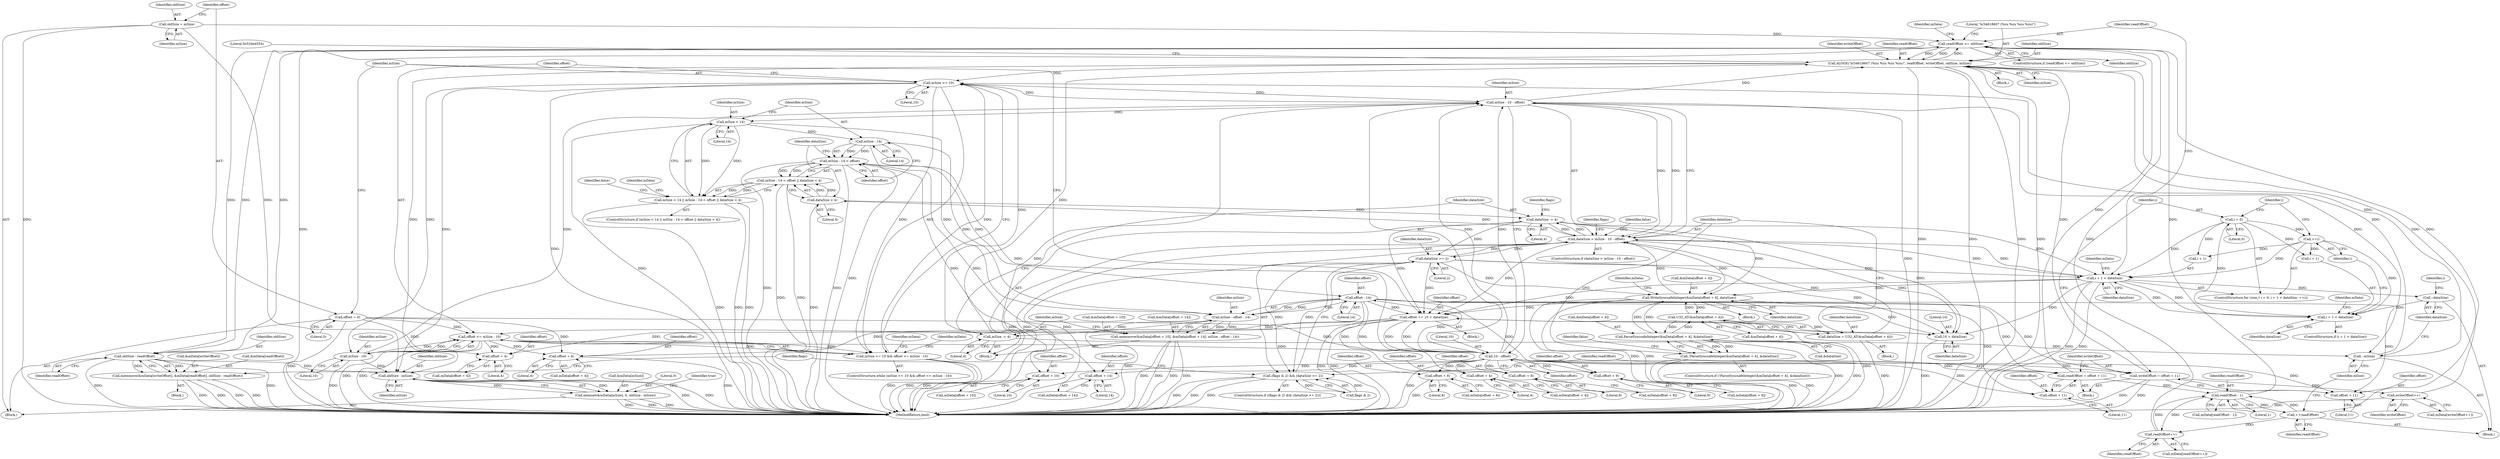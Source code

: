 digraph "0_Android_dd3ca4d6b81a9ae2ddf358b7b93d2f8c010921f5@API" {
"1000310" [label="(Call,readOffset <= oldSize)"];
"1000277" [label="(Call,readOffset - 1)"];
"1000287" [label="(Call,++readOffset)"];
"1000307" [label="(Call,readOffset++)"];
"1000248" [label="(Call,readOffset = offset + 11)"];
"1000226" [label="(Call,offset - 14)"];
"1000200" [label="(Call,mSize - 14 < offset)"];
"1000201" [label="(Call,mSize - 14)"];
"1000196" [label="(Call,mSize < 14)"];
"1000167" [label="(Call,mSize - 10 - offset)"];
"1000116" [label="(Call,mSize >= 10)"];
"1000328" [label="(Call,ALOGE(\"b/34618607 (%zu %zu %zu %zu)\", readOffset, writeOffset, oldSize, mSize))"];
"1000310" [label="(Call,readOffset <= oldSize)"];
"1000107" [label="(Call,oldSize = mSize)"];
"1000323" [label="(Call,oldSize - readOffset)"];
"1000303" [label="(Call,writeOffset++)"];
"1000254" [label="(Call,writeOffset = offset + 11)"];
"1000169" [label="(Call,10 - offset)"];
"1000111" [label="(Call,offset = 0)"];
"1000119" [label="(Call,offset <= mSize - 10)"];
"1000373" [label="(Call,offset += 10 + dataSize)"];
"1000232" [label="(Call,dataSize -= 4)"];
"1000205" [label="(Call,dataSize < 4)"];
"1000165" [label="(Call,dataSize > mSize - 10 - offset)"];
"1000140" [label="(Call,dataSize = U32_AT(&mData[offset + 4]))"];
"1000142" [label="(Call,U32_AT(&mData[offset + 4]))"];
"1000347" [label="(Call,WriteSyncsafeInteger(&mData[offset + 4], dataSize))"];
"1000152" [label="(Call,ParseSyncsafeInteger(&mData[offset + 4], &dataSize))"];
"1000264" [label="(Call,i + 1 < dataSize)"];
"1000261" [label="(Call,i = 0)"];
"1000269" [label="(Call,++i)"];
"1000294" [label="(Call,i + 1 < dataSize)"];
"1000291" [label="(Call,--dataSize)"];
"1000243" [label="(Call,dataSize >= 2)"];
"1000121" [label="(Call,mSize - 10)"];
"1000289" [label="(Call,--mSize)"];
"1000229" [label="(Call,mSize -= 4)"];
"1000224" [label="(Call,mSize - offset - 14)"];
"1000115" [label="(Call,mSize >= 10 && offset <= mSize - 10)"];
"1000146" [label="(Call,offset + 4)"];
"1000156" [label="(Call,offset + 4)"];
"1000199" [label="(Call,mSize - 14 < offset || dataSize < 4)"];
"1000195" [label="(Call,mSize < 14 || mSize - 14 < offset || dataSize < 4)"];
"1000239" [label="(Call,(flags & 2) && (dataSize >= 2))"];
"1000151" [label="(Call,!ParseSyncsafeInteger(&mData[offset + 4], &dataSize))"];
"1000375" [label="(Call,10 + dataSize)"];
"1000215" [label="(Call,offset + 10)"];
"1000221" [label="(Call,offset + 14)"];
"1000211" [label="(Call,memmove(&mData[offset + 10], &mData[offset + 14], mSize - offset - 14))"];
"1000250" [label="(Call,offset + 11)"];
"1000256" [label="(Call,offset + 11)"];
"1000351" [label="(Call,offset + 4)"];
"1000358" [label="(Call,offset + 8)"];
"1000367" [label="(Call,offset + 9)"];
"1000182" [label="(Call,offset + 8)"];
"1000384" [label="(Call,oldSize - mSize)"];
"1000378" [label="(Call,memset(&mData[mSize], 0, oldSize - mSize))"];
"1000314" [label="(Call,memmove(&mData[writeOffset], &mData[readOffset], oldSize - readOffset))"];
"1000292" [label="(Identifier,dataSize)"];
"1000182" [label="(Call,offset + 8)"];
"1000385" [label="(Identifier,oldSize)"];
"1000243" [label="(Call,dataSize >= 2)"];
"1000349" [label="(Call,mData[offset + 4])"];
"1000315" [label="(Call,&mData[writeOffset])"];
"1000258" [label="(Literal,11)"];
"1000311" [label="(Identifier,readOffset)"];
"1000314" [label="(Call,memmove(&mData[writeOffset], &mData[readOffset], oldSize - readOffset))"];
"1000151" [label="(Call,!ParseSyncsafeInteger(&mData[offset + 4], &dataSize))"];
"1000257" [label="(Identifier,offset)"];
"1000232" [label="(Call,dataSize -= 4)"];
"1000212" [label="(Call,&mData[offset + 10])"];
"1000270" [label="(Identifier,i)"];
"1000386" [label="(Identifier,mSize)"];
"1000373" [label="(Call,offset += 10 + dataSize)"];
"1000381" [label="(Identifier,mData)"];
"1000301" [label="(Call,mData[writeOffset++])"];
"1000277" [label="(Call,readOffset - 1)"];
"1000117" [label="(Identifier,mSize)"];
"1000141" [label="(Identifier,dataSize)"];
"1000213" [label="(Call,mData[offset + 10])"];
"1000210" [label="(Identifier,false)"];
"1000219" [label="(Call,mData[offset + 14])"];
"1000156" [label="(Call,offset + 4)"];
"1000290" [label="(Identifier,mSize)"];
"1000118" [label="(Literal,10)"];
"1000346" [label="(Block,)"];
"1000146" [label="(Call,offset + 4)"];
"1000124" [label="(Block,)"];
"1000211" [label="(Call,memmove(&mData[offset + 10], &mData[offset + 14], mSize - offset - 14))"];
"1000217" [label="(Literal,10)"];
"1000240" [label="(Call,flags & 2)"];
"1000265" [label="(Call,i + 1)"];
"1000304" [label="(Identifier,writeOffset)"];
"1000228" [label="(Literal,14)"];
"1000275" [label="(Call,mData[readOffset - 1])"];
"1000233" [label="(Identifier,dataSize)"];
"1000116" [label="(Call,mSize >= 10)"];
"1000195" [label="(Call,mSize < 14 || mSize - 14 < offset || dataSize < 4)"];
"1000115" [label="(Call,mSize >= 10 && offset <= mSize - 10)"];
"1000154" [label="(Call,mData[offset + 4])"];
"1000170" [label="(Literal,10)"];
"1000114" [label="(ControlStructure,while (mSize >= 10 && offset <= mSize - 10))"];
"1000313" [label="(Block,)"];
"1000234" [label="(Literal,4)"];
"1000356" [label="(Call,mData[offset + 8])"];
"1000328" [label="(Call,ALOGE(\"b/34618607 (%zu %zu %zu %zu)\", readOffset, writeOffset, oldSize, mSize))"];
"1000379" [label="(Call,&mData[mSize])"];
"1000352" [label="(Identifier,offset)"];
"1000236" [label="(Identifier,flags)"];
"1000123" [label="(Literal,10)"];
"1000227" [label="(Identifier,offset)"];
"1000144" [label="(Call,mData[offset + 4])"];
"1000325" [label="(Identifier,readOffset)"];
"1000287" [label="(Call,++readOffset)"];
"1000319" [label="(Call,&mData[readOffset])"];
"1000335" [label="(Literal,0x534e4554)"];
"1000177" [label="(Identifier,flags)"];
"1000367" [label="(Call,offset + 9)"];
"1000143" [label="(Call,&mData[offset + 4])"];
"1000256" [label="(Call,offset + 11)"];
"1000167" [label="(Call,mSize - 10 - offset)"];
"1000331" [label="(Identifier,writeOffset)"];
"1000215" [label="(Call,offset + 10)"];
"1000291" [label="(Call,--dataSize)"];
"1000252" [label="(Literal,11)"];
"1000206" [label="(Identifier,dataSize)"];
"1000205" [label="(Call,dataSize < 4)"];
"1000248" [label="(Call,readOffset = offset + 11)"];
"1000109" [label="(Identifier,mSize)"];
"1000171" [label="(Identifier,offset)"];
"1000323" [label="(Call,oldSize - readOffset)"];
"1000251" [label="(Identifier,offset)"];
"1000120" [label="(Identifier,offset)"];
"1000142" [label="(Call,U32_AT(&mData[offset + 4]))"];
"1000164" [label="(ControlStructure,if (dataSize > mSize - 10 - offset))"];
"1000119" [label="(Call,offset <= mSize - 10)"];
"1000309" [label="(ControlStructure,if (readOffset <= oldSize))"];
"1000216" [label="(Identifier,offset)"];
"1000308" [label="(Identifier,readOffset)"];
"1000169" [label="(Call,10 - offset)"];
"1000200" [label="(Call,mSize - 14 < offset)"];
"1000264" [label="(Call,i + 1 < dataSize)"];
"1000245" [label="(Literal,2)"];
"1000375" [label="(Call,10 + dataSize)"];
"1000168" [label="(Identifier,mSize)"];
"1000244" [label="(Identifier,dataSize)"];
"1000383" [label="(Literal,0)"];
"1000226" [label="(Call,offset - 14)"];
"1000263" [label="(Literal,0)"];
"1000365" [label="(Call,mData[offset + 9])"];
"1000288" [label="(Identifier,readOffset)"];
"1000231" [label="(Literal,4)"];
"1000378" [label="(Call,memset(&mData[mSize], 0, oldSize - mSize))"];
"1000310" [label="(Call,readOffset <= oldSize)"];
"1000351" [label="(Call,offset + 4)"];
"1000296" [label="(Identifier,i)"];
"1000279" [label="(Literal,1)"];
"1000348" [label="(Call,&mData[offset + 4])"];
"1000250" [label="(Call,offset + 11)"];
"1000224" [label="(Call,mSize - offset - 14)"];
"1000330" [label="(Identifier,readOffset)"];
"1000122" [label="(Identifier,mSize)"];
"1000294" [label="(Call,i + 1 < dataSize)"];
"1000130" [label="(Identifier,mData)"];
"1000360" [label="(Literal,8)"];
"1000249" [label="(Identifier,readOffset)"];
"1000222" [label="(Identifier,offset)"];
"1000303" [label="(Call,writeOffset++)"];
"1000157" [label="(Identifier,offset)"];
"1000111" [label="(Call,offset = 0)"];
"1000204" [label="(Identifier,offset)"];
"1000305" [label="(Call,mData[readOffset++])"];
"1000359" [label="(Identifier,offset)"];
"1000148" [label="(Literal,4)"];
"1000108" [label="(Identifier,oldSize)"];
"1000147" [label="(Identifier,offset)"];
"1000289" [label="(Call,--mSize)"];
"1000354" [label="(Identifier,dataSize)"];
"1000230" [label="(Identifier,mSize)"];
"1000376" [label="(Literal,10)"];
"1000183" [label="(Identifier,offset)"];
"1000153" [label="(Call,&mData[offset + 4])"];
"1000107" [label="(Call,oldSize = mSize)"];
"1000347" [label="(Call,WriteSyncsafeInteger(&mData[offset + 4], dataSize))"];
"1000329" [label="(Literal,\"b/34618607 (%zu %zu %zu %zu)\")"];
"1000269" [label="(Call,++i)"];
"1000338" [label="(Identifier,flags)"];
"1000268" [label="(Identifier,dataSize)"];
"1000358" [label="(Call,offset + 8)"];
"1000368" [label="(Identifier,offset)"];
"1000174" [label="(Identifier,false)"];
"1000152" [label="(Call,ParseSyncsafeInteger(&mData[offset + 4], &dataSize))"];
"1000276" [label="(Identifier,mData)"];
"1000317" [label="(Identifier,mData)"];
"1000105" [label="(Block,)"];
"1000150" [label="(ControlStructure,if (!ParseSyncsafeInteger(&mData[offset + 4], &dataSize)))"];
"1000259" [label="(ControlStructure,for (size_t i = 0; i + 1 < dataSize; ++i))"];
"1000158" [label="(Literal,4)"];
"1000262" [label="(Identifier,i)"];
"1000389" [label="(MethodReturn,bool)"];
"1000121" [label="(Call,mSize - 10)"];
"1000384" [label="(Call,oldSize - mSize)"];
"1000324" [label="(Identifier,oldSize)"];
"1000369" [label="(Literal,9)"];
"1000254" [label="(Call,writeOffset = offset + 11)"];
"1000278" [label="(Identifier,readOffset)"];
"1000327" [label="(Block,)"];
"1000197" [label="(Identifier,mSize)"];
"1000166" [label="(Identifier,dataSize)"];
"1000139" [label="(Block,)"];
"1000388" [label="(Identifier,true)"];
"1000307" [label="(Call,readOffset++)"];
"1000198" [label="(Literal,14)"];
"1000196" [label="(Call,mSize < 14)"];
"1000374" [label="(Identifier,offset)"];
"1000221" [label="(Call,offset + 14)"];
"1000246" [label="(Block,)"];
"1000223" [label="(Literal,14)"];
"1000194" [label="(ControlStructure,if (mSize < 14 || mSize - 14 < offset || dataSize < 4))"];
"1000332" [label="(Identifier,oldSize)"];
"1000180" [label="(Call,mData[offset + 8])"];
"1000225" [label="(Identifier,mSize)"];
"1000295" [label="(Call,i + 1)"];
"1000140" [label="(Call,dataSize = U32_AT(&mData[offset + 4]))"];
"1000165" [label="(Call,dataSize > mSize - 10 - offset)"];
"1000286" [label="(Block,)"];
"1000113" [label="(Literal,0)"];
"1000184" [label="(Literal,8)"];
"1000353" [label="(Literal,4)"];
"1000214" [label="(Identifier,mData)"];
"1000203" [label="(Literal,14)"];
"1000298" [label="(Identifier,dataSize)"];
"1000312" [label="(Identifier,oldSize)"];
"1000229" [label="(Call,mSize -= 4)"];
"1000266" [label="(Identifier,i)"];
"1000207" [label="(Literal,4)"];
"1000159" [label="(Call,&dataSize)"];
"1000112" [label="(Identifier,offset)"];
"1000293" [label="(ControlStructure,if (i + 1 < dataSize))"];
"1000255" [label="(Identifier,writeOffset)"];
"1000377" [label="(Identifier,dataSize)"];
"1000163" [label="(Identifier,false)"];
"1000202" [label="(Identifier,mSize)"];
"1000238" [label="(ControlStructure,if ((flags & 2) && (dataSize >= 2)))"];
"1000201" [label="(Call,mSize - 14)"];
"1000261" [label="(Call,i = 0)"];
"1000357" [label="(Identifier,mData)"];
"1000333" [label="(Identifier,mSize)"];
"1000218" [label="(Call,&mData[offset + 14])"];
"1000199" [label="(Call,mSize - 14 < offset || dataSize < 4)"];
"1000193" [label="(Block,)"];
"1000302" [label="(Identifier,mData)"];
"1000239" [label="(Call,(flags & 2) && (dataSize >= 2))"];
"1000310" -> "1000309"  [label="AST: "];
"1000310" -> "1000312"  [label="CFG: "];
"1000311" -> "1000310"  [label="AST: "];
"1000312" -> "1000310"  [label="AST: "];
"1000317" -> "1000310"  [label="CFG: "];
"1000329" -> "1000310"  [label="CFG: "];
"1000310" -> "1000389"  [label="DDG: "];
"1000277" -> "1000310"  [label="DDG: "];
"1000287" -> "1000310"  [label="DDG: "];
"1000307" -> "1000310"  [label="DDG: "];
"1000248" -> "1000310"  [label="DDG: "];
"1000107" -> "1000310"  [label="DDG: "];
"1000328" -> "1000310"  [label="DDG: "];
"1000323" -> "1000310"  [label="DDG: "];
"1000310" -> "1000323"  [label="DDG: "];
"1000310" -> "1000323"  [label="DDG: "];
"1000310" -> "1000328"  [label="DDG: "];
"1000310" -> "1000328"  [label="DDG: "];
"1000277" -> "1000275"  [label="AST: "];
"1000277" -> "1000279"  [label="CFG: "];
"1000278" -> "1000277"  [label="AST: "];
"1000279" -> "1000277"  [label="AST: "];
"1000275" -> "1000277"  [label="CFG: "];
"1000287" -> "1000277"  [label="DDG: "];
"1000307" -> "1000277"  [label="DDG: "];
"1000248" -> "1000277"  [label="DDG: "];
"1000277" -> "1000287"  [label="DDG: "];
"1000277" -> "1000307"  [label="DDG: "];
"1000287" -> "1000286"  [label="AST: "];
"1000287" -> "1000288"  [label="CFG: "];
"1000288" -> "1000287"  [label="AST: "];
"1000290" -> "1000287"  [label="CFG: "];
"1000287" -> "1000307"  [label="DDG: "];
"1000307" -> "1000305"  [label="AST: "];
"1000307" -> "1000308"  [label="CFG: "];
"1000308" -> "1000307"  [label="AST: "];
"1000305" -> "1000307"  [label="CFG: "];
"1000248" -> "1000246"  [label="AST: "];
"1000248" -> "1000250"  [label="CFG: "];
"1000249" -> "1000248"  [label="AST: "];
"1000250" -> "1000248"  [label="AST: "];
"1000255" -> "1000248"  [label="CFG: "];
"1000226" -> "1000248"  [label="DDG: "];
"1000169" -> "1000248"  [label="DDG: "];
"1000226" -> "1000224"  [label="AST: "];
"1000226" -> "1000228"  [label="CFG: "];
"1000227" -> "1000226"  [label="AST: "];
"1000228" -> "1000226"  [label="AST: "];
"1000224" -> "1000226"  [label="CFG: "];
"1000226" -> "1000224"  [label="DDG: "];
"1000226" -> "1000224"  [label="DDG: "];
"1000200" -> "1000226"  [label="DDG: "];
"1000169" -> "1000226"  [label="DDG: "];
"1000226" -> "1000250"  [label="DDG: "];
"1000226" -> "1000254"  [label="DDG: "];
"1000226" -> "1000256"  [label="DDG: "];
"1000226" -> "1000351"  [label="DDG: "];
"1000226" -> "1000358"  [label="DDG: "];
"1000226" -> "1000367"  [label="DDG: "];
"1000226" -> "1000373"  [label="DDG: "];
"1000200" -> "1000199"  [label="AST: "];
"1000200" -> "1000204"  [label="CFG: "];
"1000201" -> "1000200"  [label="AST: "];
"1000204" -> "1000200"  [label="AST: "];
"1000206" -> "1000200"  [label="CFG: "];
"1000199" -> "1000200"  [label="CFG: "];
"1000200" -> "1000389"  [label="DDG: "];
"1000200" -> "1000389"  [label="DDG: "];
"1000200" -> "1000199"  [label="DDG: "];
"1000200" -> "1000199"  [label="DDG: "];
"1000201" -> "1000200"  [label="DDG: "];
"1000201" -> "1000200"  [label="DDG: "];
"1000169" -> "1000200"  [label="DDG: "];
"1000200" -> "1000215"  [label="DDG: "];
"1000200" -> "1000221"  [label="DDG: "];
"1000201" -> "1000203"  [label="CFG: "];
"1000202" -> "1000201"  [label="AST: "];
"1000203" -> "1000201"  [label="AST: "];
"1000204" -> "1000201"  [label="CFG: "];
"1000201" -> "1000389"  [label="DDG: "];
"1000196" -> "1000201"  [label="DDG: "];
"1000201" -> "1000224"  [label="DDG: "];
"1000196" -> "1000195"  [label="AST: "];
"1000196" -> "1000198"  [label="CFG: "];
"1000197" -> "1000196"  [label="AST: "];
"1000198" -> "1000196"  [label="AST: "];
"1000202" -> "1000196"  [label="CFG: "];
"1000195" -> "1000196"  [label="CFG: "];
"1000196" -> "1000389"  [label="DDG: "];
"1000196" -> "1000195"  [label="DDG: "];
"1000196" -> "1000195"  [label="DDG: "];
"1000167" -> "1000196"  [label="DDG: "];
"1000196" -> "1000224"  [label="DDG: "];
"1000167" -> "1000165"  [label="AST: "];
"1000167" -> "1000169"  [label="CFG: "];
"1000168" -> "1000167"  [label="AST: "];
"1000169" -> "1000167"  [label="AST: "];
"1000165" -> "1000167"  [label="CFG: "];
"1000167" -> "1000389"  [label="DDG: "];
"1000167" -> "1000389"  [label="DDG: "];
"1000167" -> "1000116"  [label="DDG: "];
"1000167" -> "1000165"  [label="DDG: "];
"1000167" -> "1000165"  [label="DDG: "];
"1000116" -> "1000167"  [label="DDG: "];
"1000121" -> "1000167"  [label="DDG: "];
"1000169" -> "1000167"  [label="DDG: "];
"1000169" -> "1000167"  [label="DDG: "];
"1000167" -> "1000289"  [label="DDG: "];
"1000167" -> "1000328"  [label="DDG: "];
"1000116" -> "1000115"  [label="AST: "];
"1000116" -> "1000118"  [label="CFG: "];
"1000117" -> "1000116"  [label="AST: "];
"1000118" -> "1000116"  [label="AST: "];
"1000120" -> "1000116"  [label="CFG: "];
"1000115" -> "1000116"  [label="CFG: "];
"1000116" -> "1000389"  [label="DDG: "];
"1000116" -> "1000115"  [label="DDG: "];
"1000116" -> "1000115"  [label="DDG: "];
"1000328" -> "1000116"  [label="DDG: "];
"1000289" -> "1000116"  [label="DDG: "];
"1000229" -> "1000116"  [label="DDG: "];
"1000116" -> "1000121"  [label="DDG: "];
"1000116" -> "1000384"  [label="DDG: "];
"1000328" -> "1000327"  [label="AST: "];
"1000328" -> "1000333"  [label="CFG: "];
"1000329" -> "1000328"  [label="AST: "];
"1000330" -> "1000328"  [label="AST: "];
"1000331" -> "1000328"  [label="AST: "];
"1000332" -> "1000328"  [label="AST: "];
"1000333" -> "1000328"  [label="AST: "];
"1000335" -> "1000328"  [label="CFG: "];
"1000328" -> "1000389"  [label="DDG: "];
"1000328" -> "1000389"  [label="DDG: "];
"1000328" -> "1000389"  [label="DDG: "];
"1000328" -> "1000389"  [label="DDG: "];
"1000303" -> "1000328"  [label="DDG: "];
"1000254" -> "1000328"  [label="DDG: "];
"1000289" -> "1000328"  [label="DDG: "];
"1000229" -> "1000328"  [label="DDG: "];
"1000328" -> "1000384"  [label="DDG: "];
"1000107" -> "1000105"  [label="AST: "];
"1000107" -> "1000109"  [label="CFG: "];
"1000108" -> "1000107"  [label="AST: "];
"1000109" -> "1000107"  [label="AST: "];
"1000112" -> "1000107"  [label="CFG: "];
"1000107" -> "1000389"  [label="DDG: "];
"1000107" -> "1000384"  [label="DDG: "];
"1000323" -> "1000314"  [label="AST: "];
"1000323" -> "1000325"  [label="CFG: "];
"1000324" -> "1000323"  [label="AST: "];
"1000325" -> "1000323"  [label="AST: "];
"1000314" -> "1000323"  [label="CFG: "];
"1000323" -> "1000389"  [label="DDG: "];
"1000323" -> "1000389"  [label="DDG: "];
"1000323" -> "1000314"  [label="DDG: "];
"1000323" -> "1000314"  [label="DDG: "];
"1000323" -> "1000384"  [label="DDG: "];
"1000303" -> "1000301"  [label="AST: "];
"1000303" -> "1000304"  [label="CFG: "];
"1000304" -> "1000303"  [label="AST: "];
"1000301" -> "1000303"  [label="CFG: "];
"1000303" -> "1000389"  [label="DDG: "];
"1000254" -> "1000303"  [label="DDG: "];
"1000254" -> "1000246"  [label="AST: "];
"1000254" -> "1000256"  [label="CFG: "];
"1000255" -> "1000254"  [label="AST: "];
"1000256" -> "1000254"  [label="AST: "];
"1000262" -> "1000254"  [label="CFG: "];
"1000254" -> "1000389"  [label="DDG: "];
"1000254" -> "1000389"  [label="DDG: "];
"1000169" -> "1000254"  [label="DDG: "];
"1000169" -> "1000171"  [label="CFG: "];
"1000170" -> "1000169"  [label="AST: "];
"1000171" -> "1000169"  [label="AST: "];
"1000169" -> "1000389"  [label="DDG: "];
"1000111" -> "1000169"  [label="DDG: "];
"1000119" -> "1000169"  [label="DDG: "];
"1000373" -> "1000169"  [label="DDG: "];
"1000169" -> "1000182"  [label="DDG: "];
"1000169" -> "1000215"  [label="DDG: "];
"1000169" -> "1000221"  [label="DDG: "];
"1000169" -> "1000250"  [label="DDG: "];
"1000169" -> "1000256"  [label="DDG: "];
"1000169" -> "1000351"  [label="DDG: "];
"1000169" -> "1000358"  [label="DDG: "];
"1000169" -> "1000367"  [label="DDG: "];
"1000169" -> "1000373"  [label="DDG: "];
"1000111" -> "1000105"  [label="AST: "];
"1000111" -> "1000113"  [label="CFG: "];
"1000112" -> "1000111"  [label="AST: "];
"1000113" -> "1000111"  [label="AST: "];
"1000117" -> "1000111"  [label="CFG: "];
"1000111" -> "1000389"  [label="DDG: "];
"1000111" -> "1000119"  [label="DDG: "];
"1000111" -> "1000146"  [label="DDG: "];
"1000111" -> "1000156"  [label="DDG: "];
"1000119" -> "1000115"  [label="AST: "];
"1000119" -> "1000121"  [label="CFG: "];
"1000120" -> "1000119"  [label="AST: "];
"1000121" -> "1000119"  [label="AST: "];
"1000115" -> "1000119"  [label="CFG: "];
"1000119" -> "1000389"  [label="DDG: "];
"1000119" -> "1000389"  [label="DDG: "];
"1000119" -> "1000115"  [label="DDG: "];
"1000119" -> "1000115"  [label="DDG: "];
"1000373" -> "1000119"  [label="DDG: "];
"1000121" -> "1000119"  [label="DDG: "];
"1000121" -> "1000119"  [label="DDG: "];
"1000119" -> "1000146"  [label="DDG: "];
"1000119" -> "1000156"  [label="DDG: "];
"1000373" -> "1000124"  [label="AST: "];
"1000373" -> "1000375"  [label="CFG: "];
"1000374" -> "1000373"  [label="AST: "];
"1000375" -> "1000373"  [label="AST: "];
"1000117" -> "1000373"  [label="CFG: "];
"1000373" -> "1000389"  [label="DDG: "];
"1000373" -> "1000389"  [label="DDG: "];
"1000373" -> "1000146"  [label="DDG: "];
"1000373" -> "1000156"  [label="DDG: "];
"1000232" -> "1000373"  [label="DDG: "];
"1000165" -> "1000373"  [label="DDG: "];
"1000264" -> "1000373"  [label="DDG: "];
"1000243" -> "1000373"  [label="DDG: "];
"1000347" -> "1000373"  [label="DDG: "];
"1000232" -> "1000193"  [label="AST: "];
"1000232" -> "1000234"  [label="CFG: "];
"1000233" -> "1000232"  [label="AST: "];
"1000234" -> "1000232"  [label="AST: "];
"1000236" -> "1000232"  [label="CFG: "];
"1000232" -> "1000165"  [label="DDG: "];
"1000205" -> "1000232"  [label="DDG: "];
"1000165" -> "1000232"  [label="DDG: "];
"1000232" -> "1000243"  [label="DDG: "];
"1000232" -> "1000264"  [label="DDG: "];
"1000232" -> "1000347"  [label="DDG: "];
"1000232" -> "1000375"  [label="DDG: "];
"1000205" -> "1000199"  [label="AST: "];
"1000205" -> "1000207"  [label="CFG: "];
"1000206" -> "1000205"  [label="AST: "];
"1000207" -> "1000205"  [label="AST: "];
"1000199" -> "1000205"  [label="CFG: "];
"1000205" -> "1000389"  [label="DDG: "];
"1000205" -> "1000199"  [label="DDG: "];
"1000205" -> "1000199"  [label="DDG: "];
"1000165" -> "1000205"  [label="DDG: "];
"1000165" -> "1000164"  [label="AST: "];
"1000166" -> "1000165"  [label="AST: "];
"1000174" -> "1000165"  [label="CFG: "];
"1000177" -> "1000165"  [label="CFG: "];
"1000165" -> "1000389"  [label="DDG: "];
"1000165" -> "1000389"  [label="DDG: "];
"1000165" -> "1000389"  [label="DDG: "];
"1000140" -> "1000165"  [label="DDG: "];
"1000264" -> "1000165"  [label="DDG: "];
"1000243" -> "1000165"  [label="DDG: "];
"1000347" -> "1000165"  [label="DDG: "];
"1000165" -> "1000243"  [label="DDG: "];
"1000165" -> "1000264"  [label="DDG: "];
"1000165" -> "1000347"  [label="DDG: "];
"1000165" -> "1000375"  [label="DDG: "];
"1000140" -> "1000139"  [label="AST: "];
"1000140" -> "1000142"  [label="CFG: "];
"1000141" -> "1000140"  [label="AST: "];
"1000142" -> "1000140"  [label="AST: "];
"1000166" -> "1000140"  [label="CFG: "];
"1000140" -> "1000389"  [label="DDG: "];
"1000142" -> "1000140"  [label="DDG: "];
"1000142" -> "1000143"  [label="CFG: "];
"1000143" -> "1000142"  [label="AST: "];
"1000142" -> "1000389"  [label="DDG: "];
"1000347" -> "1000142"  [label="DDG: "];
"1000152" -> "1000142"  [label="DDG: "];
"1000142" -> "1000152"  [label="DDG: "];
"1000142" -> "1000347"  [label="DDG: "];
"1000347" -> "1000346"  [label="AST: "];
"1000347" -> "1000354"  [label="CFG: "];
"1000348" -> "1000347"  [label="AST: "];
"1000354" -> "1000347"  [label="AST: "];
"1000357" -> "1000347"  [label="CFG: "];
"1000347" -> "1000389"  [label="DDG: "];
"1000347" -> "1000389"  [label="DDG: "];
"1000347" -> "1000152"  [label="DDG: "];
"1000152" -> "1000347"  [label="DDG: "];
"1000264" -> "1000347"  [label="DDG: "];
"1000243" -> "1000347"  [label="DDG: "];
"1000347" -> "1000375"  [label="DDG: "];
"1000152" -> "1000151"  [label="AST: "];
"1000152" -> "1000159"  [label="CFG: "];
"1000153" -> "1000152"  [label="AST: "];
"1000159" -> "1000152"  [label="AST: "];
"1000151" -> "1000152"  [label="CFG: "];
"1000152" -> "1000389"  [label="DDG: "];
"1000152" -> "1000389"  [label="DDG: "];
"1000152" -> "1000151"  [label="DDG: "];
"1000152" -> "1000151"  [label="DDG: "];
"1000264" -> "1000259"  [label="AST: "];
"1000264" -> "1000268"  [label="CFG: "];
"1000265" -> "1000264"  [label="AST: "];
"1000268" -> "1000264"  [label="AST: "];
"1000276" -> "1000264"  [label="CFG: "];
"1000311" -> "1000264"  [label="CFG: "];
"1000264" -> "1000389"  [label="DDG: "];
"1000264" -> "1000389"  [label="DDG: "];
"1000261" -> "1000264"  [label="DDG: "];
"1000269" -> "1000264"  [label="DDG: "];
"1000294" -> "1000264"  [label="DDG: "];
"1000243" -> "1000264"  [label="DDG: "];
"1000264" -> "1000291"  [label="DDG: "];
"1000264" -> "1000294"  [label="DDG: "];
"1000264" -> "1000375"  [label="DDG: "];
"1000261" -> "1000259"  [label="AST: "];
"1000261" -> "1000263"  [label="CFG: "];
"1000262" -> "1000261"  [label="AST: "];
"1000263" -> "1000261"  [label="AST: "];
"1000266" -> "1000261"  [label="CFG: "];
"1000261" -> "1000265"  [label="DDG: "];
"1000261" -> "1000269"  [label="DDG: "];
"1000261" -> "1000294"  [label="DDG: "];
"1000261" -> "1000295"  [label="DDG: "];
"1000269" -> "1000259"  [label="AST: "];
"1000269" -> "1000270"  [label="CFG: "];
"1000270" -> "1000269"  [label="AST: "];
"1000266" -> "1000269"  [label="CFG: "];
"1000269" -> "1000265"  [label="DDG: "];
"1000269" -> "1000294"  [label="DDG: "];
"1000269" -> "1000295"  [label="DDG: "];
"1000294" -> "1000293"  [label="AST: "];
"1000294" -> "1000298"  [label="CFG: "];
"1000295" -> "1000294"  [label="AST: "];
"1000298" -> "1000294"  [label="AST: "];
"1000302" -> "1000294"  [label="CFG: "];
"1000270" -> "1000294"  [label="CFG: "];
"1000291" -> "1000294"  [label="DDG: "];
"1000291" -> "1000286"  [label="AST: "];
"1000291" -> "1000292"  [label="CFG: "];
"1000292" -> "1000291"  [label="AST: "];
"1000296" -> "1000291"  [label="CFG: "];
"1000243" -> "1000239"  [label="AST: "];
"1000243" -> "1000245"  [label="CFG: "];
"1000244" -> "1000243"  [label="AST: "];
"1000245" -> "1000243"  [label="AST: "];
"1000239" -> "1000243"  [label="CFG: "];
"1000243" -> "1000239"  [label="DDG: "];
"1000243" -> "1000239"  [label="DDG: "];
"1000243" -> "1000375"  [label="DDG: "];
"1000121" -> "1000123"  [label="CFG: "];
"1000122" -> "1000121"  [label="AST: "];
"1000123" -> "1000121"  [label="AST: "];
"1000121" -> "1000389"  [label="DDG: "];
"1000121" -> "1000384"  [label="DDG: "];
"1000289" -> "1000286"  [label="AST: "];
"1000289" -> "1000290"  [label="CFG: "];
"1000290" -> "1000289"  [label="AST: "];
"1000292" -> "1000289"  [label="CFG: "];
"1000229" -> "1000289"  [label="DDG: "];
"1000229" -> "1000193"  [label="AST: "];
"1000229" -> "1000231"  [label="CFG: "];
"1000230" -> "1000229"  [label="AST: "];
"1000231" -> "1000229"  [label="AST: "];
"1000233" -> "1000229"  [label="CFG: "];
"1000224" -> "1000229"  [label="DDG: "];
"1000224" -> "1000211"  [label="AST: "];
"1000225" -> "1000224"  [label="AST: "];
"1000211" -> "1000224"  [label="CFG: "];
"1000224" -> "1000389"  [label="DDG: "];
"1000224" -> "1000211"  [label="DDG: "];
"1000224" -> "1000211"  [label="DDG: "];
"1000115" -> "1000114"  [label="AST: "];
"1000130" -> "1000115"  [label="CFG: "];
"1000381" -> "1000115"  [label="CFG: "];
"1000115" -> "1000389"  [label="DDG: "];
"1000115" -> "1000389"  [label="DDG: "];
"1000115" -> "1000389"  [label="DDG: "];
"1000146" -> "1000144"  [label="AST: "];
"1000146" -> "1000148"  [label="CFG: "];
"1000147" -> "1000146"  [label="AST: "];
"1000148" -> "1000146"  [label="AST: "];
"1000144" -> "1000146"  [label="CFG: "];
"1000156" -> "1000154"  [label="AST: "];
"1000156" -> "1000158"  [label="CFG: "];
"1000157" -> "1000156"  [label="AST: "];
"1000158" -> "1000156"  [label="AST: "];
"1000154" -> "1000156"  [label="CFG: "];
"1000156" -> "1000389"  [label="DDG: "];
"1000199" -> "1000195"  [label="AST: "];
"1000195" -> "1000199"  [label="CFG: "];
"1000199" -> "1000389"  [label="DDG: "];
"1000199" -> "1000389"  [label="DDG: "];
"1000199" -> "1000195"  [label="DDG: "];
"1000199" -> "1000195"  [label="DDG: "];
"1000195" -> "1000194"  [label="AST: "];
"1000210" -> "1000195"  [label="CFG: "];
"1000214" -> "1000195"  [label="CFG: "];
"1000195" -> "1000389"  [label="DDG: "];
"1000195" -> "1000389"  [label="DDG: "];
"1000195" -> "1000389"  [label="DDG: "];
"1000239" -> "1000238"  [label="AST: "];
"1000239" -> "1000240"  [label="CFG: "];
"1000240" -> "1000239"  [label="AST: "];
"1000249" -> "1000239"  [label="CFG: "];
"1000338" -> "1000239"  [label="CFG: "];
"1000239" -> "1000389"  [label="DDG: "];
"1000239" -> "1000389"  [label="DDG: "];
"1000239" -> "1000389"  [label="DDG: "];
"1000240" -> "1000239"  [label="DDG: "];
"1000240" -> "1000239"  [label="DDG: "];
"1000151" -> "1000150"  [label="AST: "];
"1000163" -> "1000151"  [label="CFG: "];
"1000166" -> "1000151"  [label="CFG: "];
"1000151" -> "1000389"  [label="DDG: "];
"1000151" -> "1000389"  [label="DDG: "];
"1000375" -> "1000377"  [label="CFG: "];
"1000376" -> "1000375"  [label="AST: "];
"1000377" -> "1000375"  [label="AST: "];
"1000375" -> "1000389"  [label="DDG: "];
"1000215" -> "1000213"  [label="AST: "];
"1000215" -> "1000217"  [label="CFG: "];
"1000216" -> "1000215"  [label="AST: "];
"1000217" -> "1000215"  [label="AST: "];
"1000213" -> "1000215"  [label="CFG: "];
"1000221" -> "1000219"  [label="AST: "];
"1000221" -> "1000223"  [label="CFG: "];
"1000222" -> "1000221"  [label="AST: "];
"1000223" -> "1000221"  [label="AST: "];
"1000219" -> "1000221"  [label="CFG: "];
"1000211" -> "1000193"  [label="AST: "];
"1000212" -> "1000211"  [label="AST: "];
"1000218" -> "1000211"  [label="AST: "];
"1000230" -> "1000211"  [label="CFG: "];
"1000211" -> "1000389"  [label="DDG: "];
"1000211" -> "1000389"  [label="DDG: "];
"1000211" -> "1000389"  [label="DDG: "];
"1000211" -> "1000389"  [label="DDG: "];
"1000250" -> "1000252"  [label="CFG: "];
"1000251" -> "1000250"  [label="AST: "];
"1000252" -> "1000250"  [label="AST: "];
"1000256" -> "1000258"  [label="CFG: "];
"1000257" -> "1000256"  [label="AST: "];
"1000258" -> "1000256"  [label="AST: "];
"1000351" -> "1000349"  [label="AST: "];
"1000351" -> "1000353"  [label="CFG: "];
"1000352" -> "1000351"  [label="AST: "];
"1000353" -> "1000351"  [label="AST: "];
"1000349" -> "1000351"  [label="CFG: "];
"1000358" -> "1000356"  [label="AST: "];
"1000358" -> "1000360"  [label="CFG: "];
"1000359" -> "1000358"  [label="AST: "];
"1000360" -> "1000358"  [label="AST: "];
"1000356" -> "1000358"  [label="CFG: "];
"1000367" -> "1000365"  [label="AST: "];
"1000367" -> "1000369"  [label="CFG: "];
"1000368" -> "1000367"  [label="AST: "];
"1000369" -> "1000367"  [label="AST: "];
"1000365" -> "1000367"  [label="CFG: "];
"1000182" -> "1000180"  [label="AST: "];
"1000182" -> "1000184"  [label="CFG: "];
"1000183" -> "1000182"  [label="AST: "];
"1000184" -> "1000182"  [label="AST: "];
"1000180" -> "1000182"  [label="CFG: "];
"1000182" -> "1000389"  [label="DDG: "];
"1000384" -> "1000378"  [label="AST: "];
"1000384" -> "1000386"  [label="CFG: "];
"1000385" -> "1000384"  [label="AST: "];
"1000386" -> "1000384"  [label="AST: "];
"1000378" -> "1000384"  [label="CFG: "];
"1000384" -> "1000389"  [label="DDG: "];
"1000384" -> "1000389"  [label="DDG: "];
"1000384" -> "1000378"  [label="DDG: "];
"1000384" -> "1000378"  [label="DDG: "];
"1000378" -> "1000105"  [label="AST: "];
"1000379" -> "1000378"  [label="AST: "];
"1000383" -> "1000378"  [label="AST: "];
"1000388" -> "1000378"  [label="CFG: "];
"1000378" -> "1000389"  [label="DDG: "];
"1000378" -> "1000389"  [label="DDG: "];
"1000378" -> "1000389"  [label="DDG: "];
"1000314" -> "1000313"  [label="AST: "];
"1000315" -> "1000314"  [label="AST: "];
"1000319" -> "1000314"  [label="AST: "];
"1000338" -> "1000314"  [label="CFG: "];
"1000314" -> "1000389"  [label="DDG: "];
"1000314" -> "1000389"  [label="DDG: "];
"1000314" -> "1000389"  [label="DDG: "];
"1000314" -> "1000389"  [label="DDG: "];
}
